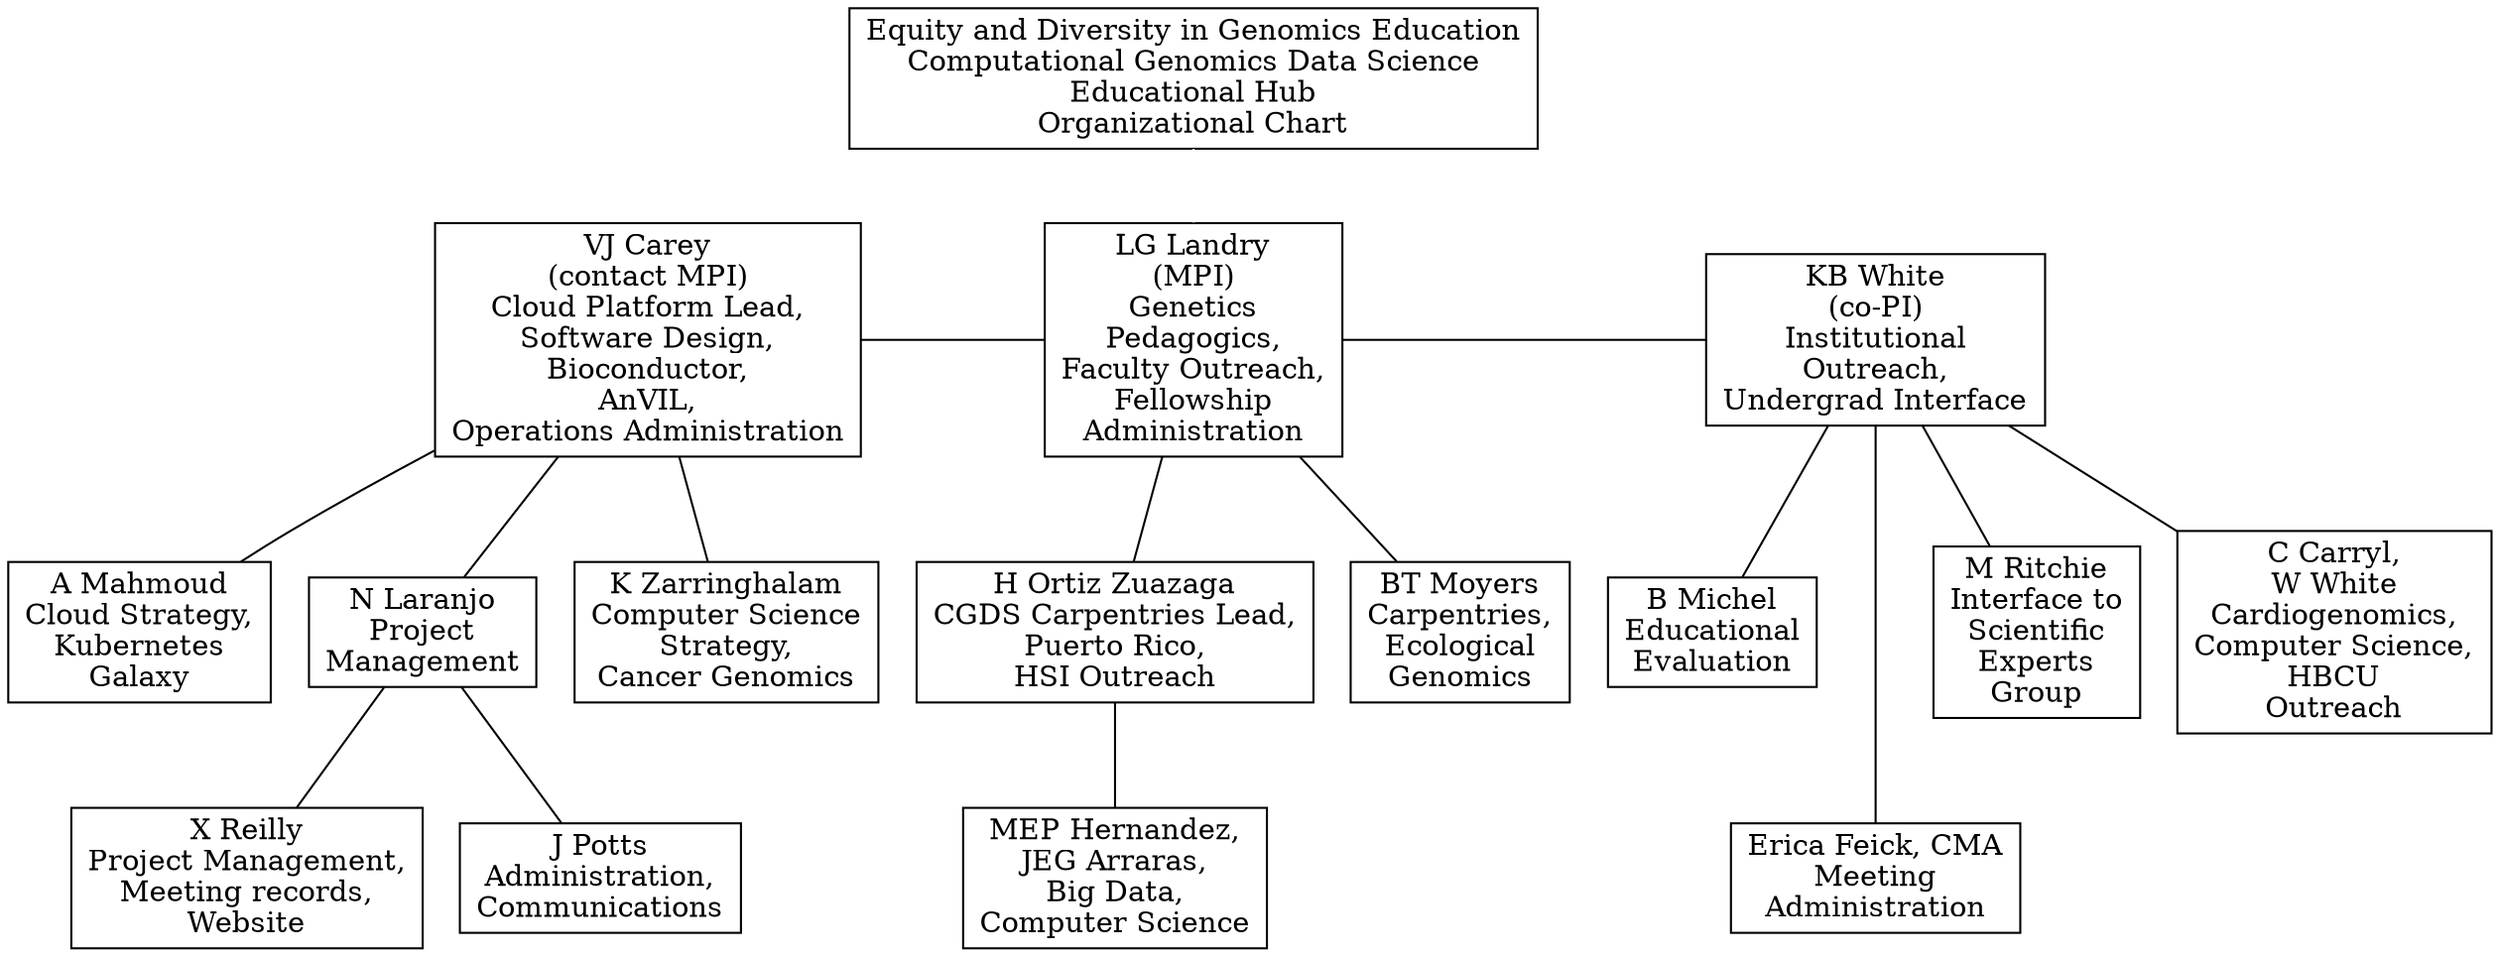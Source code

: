 

graph edgehub {
        node [shape=box];
        d -- e -- f;
        a -- e [color="white"];
        d -- g;
	d -- h;
	d -- i;
        e -- j;
/*	e -- k; */
	e -- l;
        f -- m;
        f -- s;
	f -- n;
	f -- o;
        h -- p;
        h -- r;
        j -- q;
	a [label = "Equity and Diversity in Genomics Education\nComputational Genomics Data Science\nEducational Hub\nOrganizational Chart"];
	d [label = "VJ Carey\n(contact MPI)\nCloud Platform Lead,\nSoftware Design,\nBioconductor,\nAnVIL,\nOperations Administration"];
	e [label = "LG Landry\n(MPI)\nGenetics\nPedagogics,\nFaculty Outreach,\nFellowship\nAdministration"];
	f [label = "KB White\n(co-PI)\nInstitutional\nOutreach,\nUndergrad Interface"];
        g [label = "A Mahmoud\nCloud Strategy,\nKubernetes\nGalaxy"];
        h [label = "N Laranjo\nProject\nManagement"];
        i [label = "K Zarringhalam\nComputer Science\nStrategy,\nCancer Genomics"];
        j [label = "H Ortiz Zuazaga\nCGDS Carpentries Lead,\nPuerto Rico,\nHSI Outreach"];
/*        k [label = "(TBN) HMS Fellowship\nConsultant"]; */
        l [label = "BT Moyers\nCarpentries,\nEcological\nGenomics"];
        m [label = "B Michel\nEducational\nEvaluation"];
        n [label = "M Ritchie\nInterface to\nScientific\nExperts\nGroup"];
        o [label = "C Carryl,\nW White\nCardiogenomics,\nComputer Science,\nHBCU\nOutreach"];
        p [label = "X Reilly\nProject Management,\nMeeting records,\nWebsite"];
        q [label = "MEP Hernandez,\nJEG Arraras,\nBig Data,\nComputer Science"];
        r [label = "J Potts\nAdministration,\nCommunications"];
        s [label = "Erica Feick, CMA\nMeeting\nAdministration"];
{rank=same; d e f}
{rank=same; g h i j l m n o}
{rank=same; /* k */ p q s}
}
